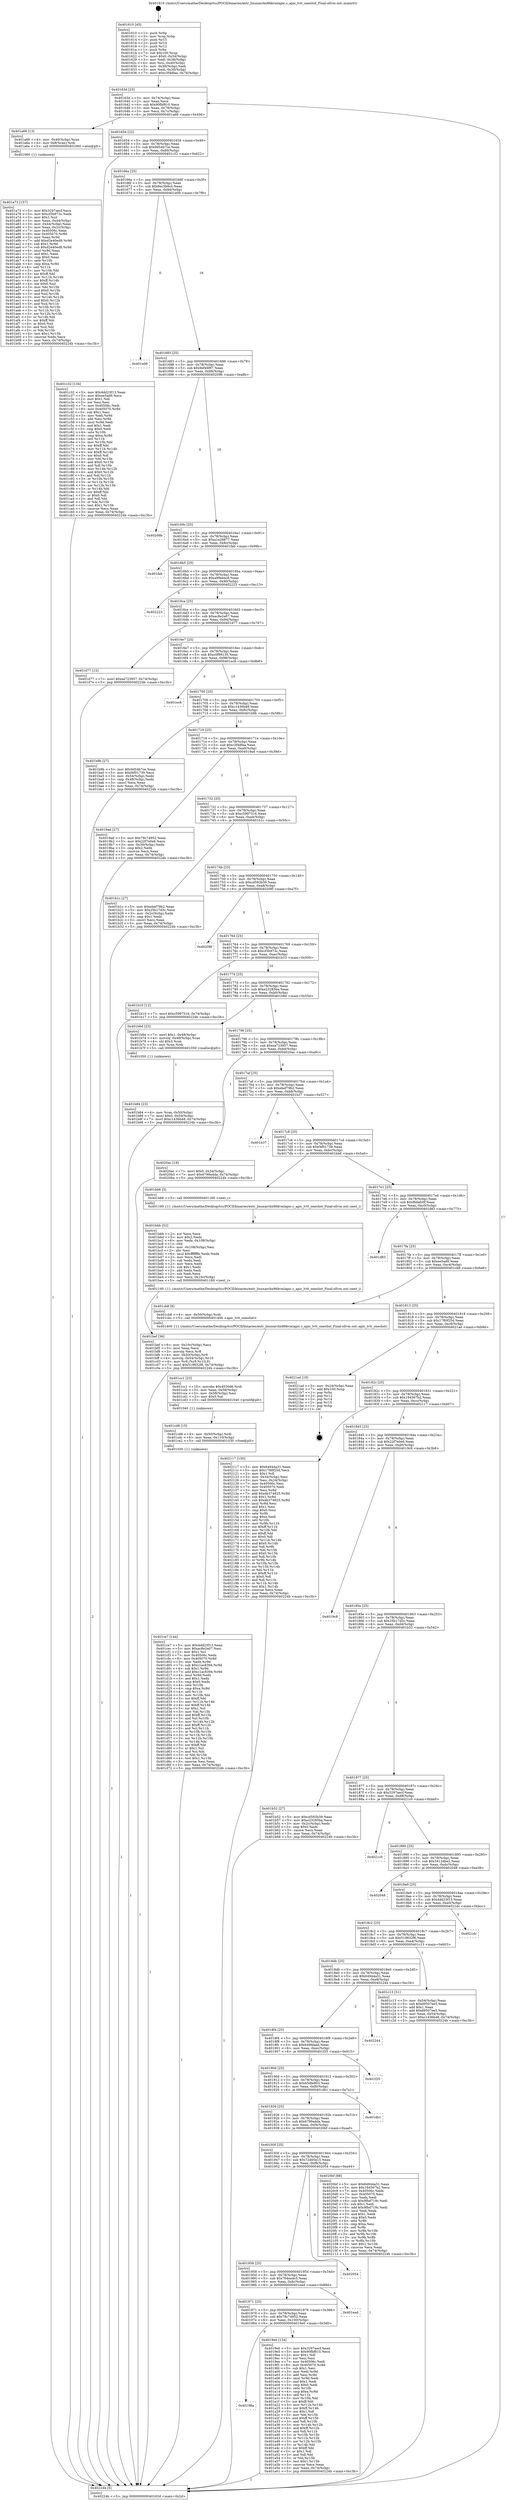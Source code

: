 digraph "0x401610" {
  label = "0x401610 (/mnt/c/Users/mathe/Desktop/tcc/POCII/binaries/extr_linuxarchx86kvmlapic.c_apic_lvtt_oneshot_Final-ollvm.out::main(0))"
  labelloc = "t"
  node[shape=record]

  Entry [label="",width=0.3,height=0.3,shape=circle,fillcolor=black,style=filled]
  "0x40163d" [label="{
     0x40163d [23]\l
     | [instrs]\l
     &nbsp;&nbsp;0x40163d \<+3\>: mov -0x74(%rbp),%eax\l
     &nbsp;&nbsp;0x401640 \<+2\>: mov %eax,%ecx\l
     &nbsp;&nbsp;0x401642 \<+6\>: sub $0x90fbf810,%ecx\l
     &nbsp;&nbsp;0x401648 \<+3\>: mov %eax,-0x78(%rbp)\l
     &nbsp;&nbsp;0x40164b \<+3\>: mov %ecx,-0x7c(%rbp)\l
     &nbsp;&nbsp;0x40164e \<+6\>: je 0000000000401a66 \<main+0x456\>\l
  }"]
  "0x401a66" [label="{
     0x401a66 [13]\l
     | [instrs]\l
     &nbsp;&nbsp;0x401a66 \<+4\>: mov -0x40(%rbp),%rax\l
     &nbsp;&nbsp;0x401a6a \<+4\>: mov 0x8(%rax),%rdi\l
     &nbsp;&nbsp;0x401a6e \<+5\>: call 0000000000401060 \<atoi@plt\>\l
     | [calls]\l
     &nbsp;&nbsp;0x401060 \{1\} (unknown)\l
  }"]
  "0x401654" [label="{
     0x401654 [22]\l
     | [instrs]\l
     &nbsp;&nbsp;0x401654 \<+5\>: jmp 0000000000401659 \<main+0x49\>\l
     &nbsp;&nbsp;0x401659 \<+3\>: mov -0x78(%rbp),%eax\l
     &nbsp;&nbsp;0x40165c \<+5\>: sub $0x9d54b7ce,%eax\l
     &nbsp;&nbsp;0x401661 \<+3\>: mov %eax,-0x80(%rbp)\l
     &nbsp;&nbsp;0x401664 \<+6\>: je 0000000000401c32 \<main+0x622\>\l
  }"]
  Exit [label="",width=0.3,height=0.3,shape=circle,fillcolor=black,style=filled,peripheries=2]
  "0x401c32" [label="{
     0x401c32 [134]\l
     | [instrs]\l
     &nbsp;&nbsp;0x401c32 \<+5\>: mov $0x4dd23f13,%eax\l
     &nbsp;&nbsp;0x401c37 \<+5\>: mov $0xee5ad9,%ecx\l
     &nbsp;&nbsp;0x401c3c \<+2\>: mov $0x1,%dl\l
     &nbsp;&nbsp;0x401c3e \<+2\>: xor %esi,%esi\l
     &nbsp;&nbsp;0x401c40 \<+7\>: mov 0x40506c,%edi\l
     &nbsp;&nbsp;0x401c47 \<+8\>: mov 0x405070,%r8d\l
     &nbsp;&nbsp;0x401c4f \<+3\>: sub $0x1,%esi\l
     &nbsp;&nbsp;0x401c52 \<+3\>: mov %edi,%r9d\l
     &nbsp;&nbsp;0x401c55 \<+3\>: add %esi,%r9d\l
     &nbsp;&nbsp;0x401c58 \<+4\>: imul %r9d,%edi\l
     &nbsp;&nbsp;0x401c5c \<+3\>: and $0x1,%edi\l
     &nbsp;&nbsp;0x401c5f \<+3\>: cmp $0x0,%edi\l
     &nbsp;&nbsp;0x401c62 \<+4\>: sete %r10b\l
     &nbsp;&nbsp;0x401c66 \<+4\>: cmp $0xa,%r8d\l
     &nbsp;&nbsp;0x401c6a \<+4\>: setl %r11b\l
     &nbsp;&nbsp;0x401c6e \<+3\>: mov %r10b,%bl\l
     &nbsp;&nbsp;0x401c71 \<+3\>: xor $0xff,%bl\l
     &nbsp;&nbsp;0x401c74 \<+3\>: mov %r11b,%r14b\l
     &nbsp;&nbsp;0x401c77 \<+4\>: xor $0xff,%r14b\l
     &nbsp;&nbsp;0x401c7b \<+3\>: xor $0x0,%dl\l
     &nbsp;&nbsp;0x401c7e \<+3\>: mov %bl,%r15b\l
     &nbsp;&nbsp;0x401c81 \<+4\>: and $0x0,%r15b\l
     &nbsp;&nbsp;0x401c85 \<+3\>: and %dl,%r10b\l
     &nbsp;&nbsp;0x401c88 \<+3\>: mov %r14b,%r12b\l
     &nbsp;&nbsp;0x401c8b \<+4\>: and $0x0,%r12b\l
     &nbsp;&nbsp;0x401c8f \<+3\>: and %dl,%r11b\l
     &nbsp;&nbsp;0x401c92 \<+3\>: or %r10b,%r15b\l
     &nbsp;&nbsp;0x401c95 \<+3\>: or %r11b,%r12b\l
     &nbsp;&nbsp;0x401c98 \<+3\>: xor %r12b,%r15b\l
     &nbsp;&nbsp;0x401c9b \<+3\>: or %r14b,%bl\l
     &nbsp;&nbsp;0x401c9e \<+3\>: xor $0xff,%bl\l
     &nbsp;&nbsp;0x401ca1 \<+3\>: or $0x0,%dl\l
     &nbsp;&nbsp;0x401ca4 \<+2\>: and %dl,%bl\l
     &nbsp;&nbsp;0x401ca6 \<+3\>: or %bl,%r15b\l
     &nbsp;&nbsp;0x401ca9 \<+4\>: test $0x1,%r15b\l
     &nbsp;&nbsp;0x401cad \<+3\>: cmovne %ecx,%eax\l
     &nbsp;&nbsp;0x401cb0 \<+3\>: mov %eax,-0x74(%rbp)\l
     &nbsp;&nbsp;0x401cb3 \<+5\>: jmp 000000000040224b \<main+0xc3b\>\l
  }"]
  "0x40166a" [label="{
     0x40166a [25]\l
     | [instrs]\l
     &nbsp;&nbsp;0x40166a \<+5\>: jmp 000000000040166f \<main+0x5f\>\l
     &nbsp;&nbsp;0x40166f \<+3\>: mov -0x78(%rbp),%eax\l
     &nbsp;&nbsp;0x401672 \<+5\>: sub $0x9ec3b9c4,%eax\l
     &nbsp;&nbsp;0x401677 \<+6\>: mov %eax,-0x84(%rbp)\l
     &nbsp;&nbsp;0x40167d \<+6\>: je 0000000000401e09 \<main+0x7f9\>\l
  }"]
  "0x401ce7" [label="{
     0x401ce7 [144]\l
     | [instrs]\l
     &nbsp;&nbsp;0x401ce7 \<+5\>: mov $0x4dd23f13,%eax\l
     &nbsp;&nbsp;0x401cec \<+5\>: mov $0xac8e2e07,%esi\l
     &nbsp;&nbsp;0x401cf1 \<+2\>: mov $0x1,%cl\l
     &nbsp;&nbsp;0x401cf3 \<+7\>: mov 0x40506c,%edx\l
     &nbsp;&nbsp;0x401cfa \<+8\>: mov 0x405070,%r8d\l
     &nbsp;&nbsp;0x401d02 \<+3\>: mov %edx,%r9d\l
     &nbsp;&nbsp;0x401d05 \<+7\>: sub $0xc1ac8394,%r9d\l
     &nbsp;&nbsp;0x401d0c \<+4\>: sub $0x1,%r9d\l
     &nbsp;&nbsp;0x401d10 \<+7\>: add $0xc1ac8394,%r9d\l
     &nbsp;&nbsp;0x401d17 \<+4\>: imul %r9d,%edx\l
     &nbsp;&nbsp;0x401d1b \<+3\>: and $0x1,%edx\l
     &nbsp;&nbsp;0x401d1e \<+3\>: cmp $0x0,%edx\l
     &nbsp;&nbsp;0x401d21 \<+4\>: sete %r10b\l
     &nbsp;&nbsp;0x401d25 \<+4\>: cmp $0xa,%r8d\l
     &nbsp;&nbsp;0x401d29 \<+4\>: setl %r11b\l
     &nbsp;&nbsp;0x401d2d \<+3\>: mov %r10b,%bl\l
     &nbsp;&nbsp;0x401d30 \<+3\>: xor $0xff,%bl\l
     &nbsp;&nbsp;0x401d33 \<+3\>: mov %r11b,%r14b\l
     &nbsp;&nbsp;0x401d36 \<+4\>: xor $0xff,%r14b\l
     &nbsp;&nbsp;0x401d3a \<+3\>: xor $0x1,%cl\l
     &nbsp;&nbsp;0x401d3d \<+3\>: mov %bl,%r15b\l
     &nbsp;&nbsp;0x401d40 \<+4\>: and $0xff,%r15b\l
     &nbsp;&nbsp;0x401d44 \<+3\>: and %cl,%r10b\l
     &nbsp;&nbsp;0x401d47 \<+3\>: mov %r14b,%r12b\l
     &nbsp;&nbsp;0x401d4a \<+4\>: and $0xff,%r12b\l
     &nbsp;&nbsp;0x401d4e \<+3\>: and %cl,%r11b\l
     &nbsp;&nbsp;0x401d51 \<+3\>: or %r10b,%r15b\l
     &nbsp;&nbsp;0x401d54 \<+3\>: or %r11b,%r12b\l
     &nbsp;&nbsp;0x401d57 \<+3\>: xor %r12b,%r15b\l
     &nbsp;&nbsp;0x401d5a \<+3\>: or %r14b,%bl\l
     &nbsp;&nbsp;0x401d5d \<+3\>: xor $0xff,%bl\l
     &nbsp;&nbsp;0x401d60 \<+3\>: or $0x1,%cl\l
     &nbsp;&nbsp;0x401d63 \<+2\>: and %cl,%bl\l
     &nbsp;&nbsp;0x401d65 \<+3\>: or %bl,%r15b\l
     &nbsp;&nbsp;0x401d68 \<+4\>: test $0x1,%r15b\l
     &nbsp;&nbsp;0x401d6c \<+3\>: cmovne %esi,%eax\l
     &nbsp;&nbsp;0x401d6f \<+3\>: mov %eax,-0x74(%rbp)\l
     &nbsp;&nbsp;0x401d72 \<+5\>: jmp 000000000040224b \<main+0xc3b\>\l
  }"]
  "0x401e09" [label="{
     0x401e09\l
  }", style=dashed]
  "0x401683" [label="{
     0x401683 [25]\l
     | [instrs]\l
     &nbsp;&nbsp;0x401683 \<+5\>: jmp 0000000000401688 \<main+0x78\>\l
     &nbsp;&nbsp;0x401688 \<+3\>: mov -0x78(%rbp),%eax\l
     &nbsp;&nbsp;0x40168b \<+5\>: sub $0x9ef46f87,%eax\l
     &nbsp;&nbsp;0x401690 \<+6\>: mov %eax,-0x88(%rbp)\l
     &nbsp;&nbsp;0x401696 \<+6\>: je 000000000040209b \<main+0xa8b\>\l
  }"]
  "0x401cd8" [label="{
     0x401cd8 [15]\l
     | [instrs]\l
     &nbsp;&nbsp;0x401cd8 \<+4\>: mov -0x50(%rbp),%rdi\l
     &nbsp;&nbsp;0x401cdc \<+6\>: mov %eax,-0x110(%rbp)\l
     &nbsp;&nbsp;0x401ce2 \<+5\>: call 0000000000401030 \<free@plt\>\l
     | [calls]\l
     &nbsp;&nbsp;0x401030 \{1\} (unknown)\l
  }"]
  "0x40209b" [label="{
     0x40209b\l
  }", style=dashed]
  "0x40169c" [label="{
     0x40169c [25]\l
     | [instrs]\l
     &nbsp;&nbsp;0x40169c \<+5\>: jmp 00000000004016a1 \<main+0x91\>\l
     &nbsp;&nbsp;0x4016a1 \<+3\>: mov -0x78(%rbp),%eax\l
     &nbsp;&nbsp;0x4016a4 \<+5\>: sub $0xa1a28877,%eax\l
     &nbsp;&nbsp;0x4016a9 \<+6\>: mov %eax,-0x8c(%rbp)\l
     &nbsp;&nbsp;0x4016af \<+6\>: je 0000000000401fab \<main+0x99b\>\l
  }"]
  "0x401cc1" [label="{
     0x401cc1 [23]\l
     | [instrs]\l
     &nbsp;&nbsp;0x401cc1 \<+10\>: movabs $0x4030d6,%rdi\l
     &nbsp;&nbsp;0x401ccb \<+3\>: mov %eax,-0x58(%rbp)\l
     &nbsp;&nbsp;0x401cce \<+3\>: mov -0x58(%rbp),%esi\l
     &nbsp;&nbsp;0x401cd1 \<+2\>: mov $0x0,%al\l
     &nbsp;&nbsp;0x401cd3 \<+5\>: call 0000000000401040 \<printf@plt\>\l
     | [calls]\l
     &nbsp;&nbsp;0x401040 \{1\} (unknown)\l
  }"]
  "0x401fab" [label="{
     0x401fab\l
  }", style=dashed]
  "0x4016b5" [label="{
     0x4016b5 [25]\l
     | [instrs]\l
     &nbsp;&nbsp;0x4016b5 \<+5\>: jmp 00000000004016ba \<main+0xaa\>\l
     &nbsp;&nbsp;0x4016ba \<+3\>: mov -0x78(%rbp),%eax\l
     &nbsp;&nbsp;0x4016bd \<+5\>: sub $0xa99ebec8,%eax\l
     &nbsp;&nbsp;0x4016c2 \<+6\>: mov %eax,-0x90(%rbp)\l
     &nbsp;&nbsp;0x4016c8 \<+6\>: je 0000000000402223 \<main+0xc13\>\l
  }"]
  "0x401bef" [label="{
     0x401bef [36]\l
     | [instrs]\l
     &nbsp;&nbsp;0x401bef \<+6\>: mov -0x10c(%rbp),%ecx\l
     &nbsp;&nbsp;0x401bf5 \<+3\>: imul %eax,%ecx\l
     &nbsp;&nbsp;0x401bf8 \<+3\>: movslq %ecx,%r8\l
     &nbsp;&nbsp;0x401bfb \<+4\>: mov -0x50(%rbp),%r9\l
     &nbsp;&nbsp;0x401bff \<+4\>: movslq -0x54(%rbp),%r10\l
     &nbsp;&nbsp;0x401c03 \<+4\>: mov %r8,(%r9,%r10,8)\l
     &nbsp;&nbsp;0x401c07 \<+7\>: movl $0x519832f6,-0x74(%rbp)\l
     &nbsp;&nbsp;0x401c0e \<+5\>: jmp 000000000040224b \<main+0xc3b\>\l
  }"]
  "0x402223" [label="{
     0x402223\l
  }", style=dashed]
  "0x4016ce" [label="{
     0x4016ce [25]\l
     | [instrs]\l
     &nbsp;&nbsp;0x4016ce \<+5\>: jmp 00000000004016d3 \<main+0xc3\>\l
     &nbsp;&nbsp;0x4016d3 \<+3\>: mov -0x78(%rbp),%eax\l
     &nbsp;&nbsp;0x4016d6 \<+5\>: sub $0xac8e2e07,%eax\l
     &nbsp;&nbsp;0x4016db \<+6\>: mov %eax,-0x94(%rbp)\l
     &nbsp;&nbsp;0x4016e1 \<+6\>: je 0000000000401d77 \<main+0x767\>\l
  }"]
  "0x401bbb" [label="{
     0x401bbb [52]\l
     | [instrs]\l
     &nbsp;&nbsp;0x401bbb \<+2\>: xor %ecx,%ecx\l
     &nbsp;&nbsp;0x401bbd \<+5\>: mov $0x2,%edx\l
     &nbsp;&nbsp;0x401bc2 \<+6\>: mov %edx,-0x108(%rbp)\l
     &nbsp;&nbsp;0x401bc8 \<+1\>: cltd\l
     &nbsp;&nbsp;0x401bc9 \<+6\>: mov -0x108(%rbp),%esi\l
     &nbsp;&nbsp;0x401bcf \<+2\>: idiv %esi\l
     &nbsp;&nbsp;0x401bd1 \<+6\>: imul $0xfffffffe,%edx,%edx\l
     &nbsp;&nbsp;0x401bd7 \<+2\>: mov %ecx,%edi\l
     &nbsp;&nbsp;0x401bd9 \<+2\>: sub %edx,%edi\l
     &nbsp;&nbsp;0x401bdb \<+2\>: mov %ecx,%edx\l
     &nbsp;&nbsp;0x401bdd \<+3\>: sub $0x1,%edx\l
     &nbsp;&nbsp;0x401be0 \<+2\>: add %edx,%edi\l
     &nbsp;&nbsp;0x401be2 \<+2\>: sub %edi,%ecx\l
     &nbsp;&nbsp;0x401be4 \<+6\>: mov %ecx,-0x10c(%rbp)\l
     &nbsp;&nbsp;0x401bea \<+5\>: call 0000000000401160 \<next_i\>\l
     | [calls]\l
     &nbsp;&nbsp;0x401160 \{1\} (/mnt/c/Users/mathe/Desktop/tcc/POCII/binaries/extr_linuxarchx86kvmlapic.c_apic_lvtt_oneshot_Final-ollvm.out::next_i)\l
  }"]
  "0x401d77" [label="{
     0x401d77 [12]\l
     | [instrs]\l
     &nbsp;&nbsp;0x401d77 \<+7\>: movl $0xea723957,-0x74(%rbp)\l
     &nbsp;&nbsp;0x401d7e \<+5\>: jmp 000000000040224b \<main+0xc3b\>\l
  }"]
  "0x4016e7" [label="{
     0x4016e7 [25]\l
     | [instrs]\l
     &nbsp;&nbsp;0x4016e7 \<+5\>: jmp 00000000004016ec \<main+0xdc\>\l
     &nbsp;&nbsp;0x4016ec \<+3\>: mov -0x78(%rbp),%eax\l
     &nbsp;&nbsp;0x4016ef \<+5\>: sub $0xc0f99130,%eax\l
     &nbsp;&nbsp;0x4016f4 \<+6\>: mov %eax,-0x98(%rbp)\l
     &nbsp;&nbsp;0x4016fa \<+6\>: je 0000000000401ec8 \<main+0x8b8\>\l
  }"]
  "0x401b84" [label="{
     0x401b84 [23]\l
     | [instrs]\l
     &nbsp;&nbsp;0x401b84 \<+4\>: mov %rax,-0x50(%rbp)\l
     &nbsp;&nbsp;0x401b88 \<+7\>: movl $0x0,-0x54(%rbp)\l
     &nbsp;&nbsp;0x401b8f \<+7\>: movl $0xc1436b48,-0x74(%rbp)\l
     &nbsp;&nbsp;0x401b96 \<+5\>: jmp 000000000040224b \<main+0xc3b\>\l
  }"]
  "0x401ec8" [label="{
     0x401ec8\l
  }", style=dashed]
  "0x401700" [label="{
     0x401700 [25]\l
     | [instrs]\l
     &nbsp;&nbsp;0x401700 \<+5\>: jmp 0000000000401705 \<main+0xf5\>\l
     &nbsp;&nbsp;0x401705 \<+3\>: mov -0x78(%rbp),%eax\l
     &nbsp;&nbsp;0x401708 \<+5\>: sub $0xc1436b48,%eax\l
     &nbsp;&nbsp;0x40170d \<+6\>: mov %eax,-0x9c(%rbp)\l
     &nbsp;&nbsp;0x401713 \<+6\>: je 0000000000401b9b \<main+0x58b\>\l
  }"]
  "0x401a73" [label="{
     0x401a73 [157]\l
     | [instrs]\l
     &nbsp;&nbsp;0x401a73 \<+5\>: mov $0x3297aecf,%ecx\l
     &nbsp;&nbsp;0x401a78 \<+5\>: mov $0xcf3b973c,%edx\l
     &nbsp;&nbsp;0x401a7d \<+3\>: mov $0x1,%sil\l
     &nbsp;&nbsp;0x401a80 \<+3\>: mov %eax,-0x44(%rbp)\l
     &nbsp;&nbsp;0x401a83 \<+3\>: mov -0x44(%rbp),%eax\l
     &nbsp;&nbsp;0x401a86 \<+3\>: mov %eax,-0x2c(%rbp)\l
     &nbsp;&nbsp;0x401a89 \<+7\>: mov 0x40506c,%eax\l
     &nbsp;&nbsp;0x401a90 \<+8\>: mov 0x405070,%r8d\l
     &nbsp;&nbsp;0x401a98 \<+3\>: mov %eax,%r9d\l
     &nbsp;&nbsp;0x401a9b \<+7\>: add $0xd2e40ed8,%r9d\l
     &nbsp;&nbsp;0x401aa2 \<+4\>: sub $0x1,%r9d\l
     &nbsp;&nbsp;0x401aa6 \<+7\>: sub $0xd2e40ed8,%r9d\l
     &nbsp;&nbsp;0x401aad \<+4\>: imul %r9d,%eax\l
     &nbsp;&nbsp;0x401ab1 \<+3\>: and $0x1,%eax\l
     &nbsp;&nbsp;0x401ab4 \<+3\>: cmp $0x0,%eax\l
     &nbsp;&nbsp;0x401ab7 \<+4\>: sete %r10b\l
     &nbsp;&nbsp;0x401abb \<+4\>: cmp $0xa,%r8d\l
     &nbsp;&nbsp;0x401abf \<+4\>: setl %r11b\l
     &nbsp;&nbsp;0x401ac3 \<+3\>: mov %r10b,%bl\l
     &nbsp;&nbsp;0x401ac6 \<+3\>: xor $0xff,%bl\l
     &nbsp;&nbsp;0x401ac9 \<+3\>: mov %r11b,%r14b\l
     &nbsp;&nbsp;0x401acc \<+4\>: xor $0xff,%r14b\l
     &nbsp;&nbsp;0x401ad0 \<+4\>: xor $0x0,%sil\l
     &nbsp;&nbsp;0x401ad4 \<+3\>: mov %bl,%r15b\l
     &nbsp;&nbsp;0x401ad7 \<+4\>: and $0x0,%r15b\l
     &nbsp;&nbsp;0x401adb \<+3\>: and %sil,%r10b\l
     &nbsp;&nbsp;0x401ade \<+3\>: mov %r14b,%r12b\l
     &nbsp;&nbsp;0x401ae1 \<+4\>: and $0x0,%r12b\l
     &nbsp;&nbsp;0x401ae5 \<+3\>: and %sil,%r11b\l
     &nbsp;&nbsp;0x401ae8 \<+3\>: or %r10b,%r15b\l
     &nbsp;&nbsp;0x401aeb \<+3\>: or %r11b,%r12b\l
     &nbsp;&nbsp;0x401aee \<+3\>: xor %r12b,%r15b\l
     &nbsp;&nbsp;0x401af1 \<+3\>: or %r14b,%bl\l
     &nbsp;&nbsp;0x401af4 \<+3\>: xor $0xff,%bl\l
     &nbsp;&nbsp;0x401af7 \<+4\>: or $0x0,%sil\l
     &nbsp;&nbsp;0x401afb \<+3\>: and %sil,%bl\l
     &nbsp;&nbsp;0x401afe \<+3\>: or %bl,%r15b\l
     &nbsp;&nbsp;0x401b01 \<+4\>: test $0x1,%r15b\l
     &nbsp;&nbsp;0x401b05 \<+3\>: cmovne %edx,%ecx\l
     &nbsp;&nbsp;0x401b08 \<+3\>: mov %ecx,-0x74(%rbp)\l
     &nbsp;&nbsp;0x401b0b \<+5\>: jmp 000000000040224b \<main+0xc3b\>\l
  }"]
  "0x401b9b" [label="{
     0x401b9b [27]\l
     | [instrs]\l
     &nbsp;&nbsp;0x401b9b \<+5\>: mov $0x9d54b7ce,%eax\l
     &nbsp;&nbsp;0x401ba0 \<+5\>: mov $0xf4f01739,%ecx\l
     &nbsp;&nbsp;0x401ba5 \<+3\>: mov -0x54(%rbp),%edx\l
     &nbsp;&nbsp;0x401ba8 \<+3\>: cmp -0x48(%rbp),%edx\l
     &nbsp;&nbsp;0x401bab \<+3\>: cmovl %ecx,%eax\l
     &nbsp;&nbsp;0x401bae \<+3\>: mov %eax,-0x74(%rbp)\l
     &nbsp;&nbsp;0x401bb1 \<+5\>: jmp 000000000040224b \<main+0xc3b\>\l
  }"]
  "0x401719" [label="{
     0x401719 [25]\l
     | [instrs]\l
     &nbsp;&nbsp;0x401719 \<+5\>: jmp 000000000040171e \<main+0x10e\>\l
     &nbsp;&nbsp;0x40171e \<+3\>: mov -0x78(%rbp),%eax\l
     &nbsp;&nbsp;0x401721 \<+5\>: sub $0xc3f4dfaa,%eax\l
     &nbsp;&nbsp;0x401726 \<+6\>: mov %eax,-0xa0(%rbp)\l
     &nbsp;&nbsp;0x40172c \<+6\>: je 00000000004019ad \<main+0x39d\>\l
  }"]
  "0x40198a" [label="{
     0x40198a\l
  }", style=dashed]
  "0x4019ad" [label="{
     0x4019ad [27]\l
     | [instrs]\l
     &nbsp;&nbsp;0x4019ad \<+5\>: mov $0x78c74952,%eax\l
     &nbsp;&nbsp;0x4019b2 \<+5\>: mov $0x22f7e0e6,%ecx\l
     &nbsp;&nbsp;0x4019b7 \<+3\>: mov -0x30(%rbp),%edx\l
     &nbsp;&nbsp;0x4019ba \<+3\>: cmp $0x2,%edx\l
     &nbsp;&nbsp;0x4019bd \<+3\>: cmovne %ecx,%eax\l
     &nbsp;&nbsp;0x4019c0 \<+3\>: mov %eax,-0x74(%rbp)\l
     &nbsp;&nbsp;0x4019c3 \<+5\>: jmp 000000000040224b \<main+0xc3b\>\l
  }"]
  "0x401732" [label="{
     0x401732 [25]\l
     | [instrs]\l
     &nbsp;&nbsp;0x401732 \<+5\>: jmp 0000000000401737 \<main+0x127\>\l
     &nbsp;&nbsp;0x401737 \<+3\>: mov -0x78(%rbp),%eax\l
     &nbsp;&nbsp;0x40173a \<+5\>: sub $0xc5997516,%eax\l
     &nbsp;&nbsp;0x40173f \<+6\>: mov %eax,-0xa4(%rbp)\l
     &nbsp;&nbsp;0x401745 \<+6\>: je 0000000000401b1c \<main+0x50c\>\l
  }"]
  "0x40224b" [label="{
     0x40224b [5]\l
     | [instrs]\l
     &nbsp;&nbsp;0x40224b \<+5\>: jmp 000000000040163d \<main+0x2d\>\l
  }"]
  "0x401610" [label="{
     0x401610 [45]\l
     | [instrs]\l
     &nbsp;&nbsp;0x401610 \<+1\>: push %rbp\l
     &nbsp;&nbsp;0x401611 \<+3\>: mov %rsp,%rbp\l
     &nbsp;&nbsp;0x401614 \<+2\>: push %r15\l
     &nbsp;&nbsp;0x401616 \<+2\>: push %r14\l
     &nbsp;&nbsp;0x401618 \<+2\>: push %r12\l
     &nbsp;&nbsp;0x40161a \<+1\>: push %rbx\l
     &nbsp;&nbsp;0x40161b \<+7\>: sub $0x100,%rsp\l
     &nbsp;&nbsp;0x401622 \<+7\>: movl $0x0,-0x34(%rbp)\l
     &nbsp;&nbsp;0x401629 \<+3\>: mov %edi,-0x38(%rbp)\l
     &nbsp;&nbsp;0x40162c \<+4\>: mov %rsi,-0x40(%rbp)\l
     &nbsp;&nbsp;0x401630 \<+3\>: mov -0x38(%rbp),%edi\l
     &nbsp;&nbsp;0x401633 \<+3\>: mov %edi,-0x30(%rbp)\l
     &nbsp;&nbsp;0x401636 \<+7\>: movl $0xc3f4dfaa,-0x74(%rbp)\l
  }"]
  "0x4019e0" [label="{
     0x4019e0 [134]\l
     | [instrs]\l
     &nbsp;&nbsp;0x4019e0 \<+5\>: mov $0x3297aecf,%eax\l
     &nbsp;&nbsp;0x4019e5 \<+5\>: mov $0x90fbf810,%ecx\l
     &nbsp;&nbsp;0x4019ea \<+2\>: mov $0x1,%dl\l
     &nbsp;&nbsp;0x4019ec \<+2\>: xor %esi,%esi\l
     &nbsp;&nbsp;0x4019ee \<+7\>: mov 0x40506c,%edi\l
     &nbsp;&nbsp;0x4019f5 \<+8\>: mov 0x405070,%r8d\l
     &nbsp;&nbsp;0x4019fd \<+3\>: sub $0x1,%esi\l
     &nbsp;&nbsp;0x401a00 \<+3\>: mov %edi,%r9d\l
     &nbsp;&nbsp;0x401a03 \<+3\>: add %esi,%r9d\l
     &nbsp;&nbsp;0x401a06 \<+4\>: imul %r9d,%edi\l
     &nbsp;&nbsp;0x401a0a \<+3\>: and $0x1,%edi\l
     &nbsp;&nbsp;0x401a0d \<+3\>: cmp $0x0,%edi\l
     &nbsp;&nbsp;0x401a10 \<+4\>: sete %r10b\l
     &nbsp;&nbsp;0x401a14 \<+4\>: cmp $0xa,%r8d\l
     &nbsp;&nbsp;0x401a18 \<+4\>: setl %r11b\l
     &nbsp;&nbsp;0x401a1c \<+3\>: mov %r10b,%bl\l
     &nbsp;&nbsp;0x401a1f \<+3\>: xor $0xff,%bl\l
     &nbsp;&nbsp;0x401a22 \<+3\>: mov %r11b,%r14b\l
     &nbsp;&nbsp;0x401a25 \<+4\>: xor $0xff,%r14b\l
     &nbsp;&nbsp;0x401a29 \<+3\>: xor $0x1,%dl\l
     &nbsp;&nbsp;0x401a2c \<+3\>: mov %bl,%r15b\l
     &nbsp;&nbsp;0x401a2f \<+4\>: and $0xff,%r15b\l
     &nbsp;&nbsp;0x401a33 \<+3\>: and %dl,%r10b\l
     &nbsp;&nbsp;0x401a36 \<+3\>: mov %r14b,%r12b\l
     &nbsp;&nbsp;0x401a39 \<+4\>: and $0xff,%r12b\l
     &nbsp;&nbsp;0x401a3d \<+3\>: and %dl,%r11b\l
     &nbsp;&nbsp;0x401a40 \<+3\>: or %r10b,%r15b\l
     &nbsp;&nbsp;0x401a43 \<+3\>: or %r11b,%r12b\l
     &nbsp;&nbsp;0x401a46 \<+3\>: xor %r12b,%r15b\l
     &nbsp;&nbsp;0x401a49 \<+3\>: or %r14b,%bl\l
     &nbsp;&nbsp;0x401a4c \<+3\>: xor $0xff,%bl\l
     &nbsp;&nbsp;0x401a4f \<+3\>: or $0x1,%dl\l
     &nbsp;&nbsp;0x401a52 \<+2\>: and %dl,%bl\l
     &nbsp;&nbsp;0x401a54 \<+3\>: or %bl,%r15b\l
     &nbsp;&nbsp;0x401a57 \<+4\>: test $0x1,%r15b\l
     &nbsp;&nbsp;0x401a5b \<+3\>: cmovne %ecx,%eax\l
     &nbsp;&nbsp;0x401a5e \<+3\>: mov %eax,-0x74(%rbp)\l
     &nbsp;&nbsp;0x401a61 \<+5\>: jmp 000000000040224b \<main+0xc3b\>\l
  }"]
  "0x401b1c" [label="{
     0x401b1c [27]\l
     | [instrs]\l
     &nbsp;&nbsp;0x401b1c \<+5\>: mov $0xebef79b2,%eax\l
     &nbsp;&nbsp;0x401b21 \<+5\>: mov $0x25b17d3c,%ecx\l
     &nbsp;&nbsp;0x401b26 \<+3\>: mov -0x2c(%rbp),%edx\l
     &nbsp;&nbsp;0x401b29 \<+3\>: cmp $0x1,%edx\l
     &nbsp;&nbsp;0x401b2c \<+3\>: cmovl %ecx,%eax\l
     &nbsp;&nbsp;0x401b2f \<+3\>: mov %eax,-0x74(%rbp)\l
     &nbsp;&nbsp;0x401b32 \<+5\>: jmp 000000000040224b \<main+0xc3b\>\l
  }"]
  "0x40174b" [label="{
     0x40174b [25]\l
     | [instrs]\l
     &nbsp;&nbsp;0x40174b \<+5\>: jmp 0000000000401750 \<main+0x140\>\l
     &nbsp;&nbsp;0x401750 \<+3\>: mov -0x78(%rbp),%eax\l
     &nbsp;&nbsp;0x401753 \<+5\>: sub $0xcd593b39,%eax\l
     &nbsp;&nbsp;0x401758 \<+6\>: mov %eax,-0xa8(%rbp)\l
     &nbsp;&nbsp;0x40175e \<+6\>: je 000000000040208f \<main+0xa7f\>\l
  }"]
  "0x401971" [label="{
     0x401971 [25]\l
     | [instrs]\l
     &nbsp;&nbsp;0x401971 \<+5\>: jmp 0000000000401976 \<main+0x366\>\l
     &nbsp;&nbsp;0x401976 \<+3\>: mov -0x78(%rbp),%eax\l
     &nbsp;&nbsp;0x401979 \<+5\>: sub $0x78c74952,%eax\l
     &nbsp;&nbsp;0x40197e \<+6\>: mov %eax,-0x100(%rbp)\l
     &nbsp;&nbsp;0x401984 \<+6\>: je 00000000004019e0 \<main+0x3d0\>\l
  }"]
  "0x40208f" [label="{
     0x40208f\l
  }", style=dashed]
  "0x401764" [label="{
     0x401764 [25]\l
     | [instrs]\l
     &nbsp;&nbsp;0x401764 \<+5\>: jmp 0000000000401769 \<main+0x159\>\l
     &nbsp;&nbsp;0x401769 \<+3\>: mov -0x78(%rbp),%eax\l
     &nbsp;&nbsp;0x40176c \<+5\>: sub $0xcf3b973c,%eax\l
     &nbsp;&nbsp;0x401771 \<+6\>: mov %eax,-0xac(%rbp)\l
     &nbsp;&nbsp;0x401777 \<+6\>: je 0000000000401b10 \<main+0x500\>\l
  }"]
  "0x401ead" [label="{
     0x401ead\l
  }", style=dashed]
  "0x401b10" [label="{
     0x401b10 [12]\l
     | [instrs]\l
     &nbsp;&nbsp;0x401b10 \<+7\>: movl $0xc5997516,-0x74(%rbp)\l
     &nbsp;&nbsp;0x401b17 \<+5\>: jmp 000000000040224b \<main+0xc3b\>\l
  }"]
  "0x40177d" [label="{
     0x40177d [25]\l
     | [instrs]\l
     &nbsp;&nbsp;0x40177d \<+5\>: jmp 0000000000401782 \<main+0x172\>\l
     &nbsp;&nbsp;0x401782 \<+3\>: mov -0x78(%rbp),%eax\l
     &nbsp;&nbsp;0x401785 \<+5\>: sub $0xe23285ba,%eax\l
     &nbsp;&nbsp;0x40178a \<+6\>: mov %eax,-0xb0(%rbp)\l
     &nbsp;&nbsp;0x401790 \<+6\>: je 0000000000401b6d \<main+0x55d\>\l
  }"]
  "0x401958" [label="{
     0x401958 [25]\l
     | [instrs]\l
     &nbsp;&nbsp;0x401958 \<+5\>: jmp 000000000040195d \<main+0x34d\>\l
     &nbsp;&nbsp;0x40195d \<+3\>: mov -0x78(%rbp),%eax\l
     &nbsp;&nbsp;0x401960 \<+5\>: sub $0x764ea4c5,%eax\l
     &nbsp;&nbsp;0x401965 \<+6\>: mov %eax,-0xfc(%rbp)\l
     &nbsp;&nbsp;0x40196b \<+6\>: je 0000000000401ead \<main+0x89d\>\l
  }"]
  "0x401b6d" [label="{
     0x401b6d [23]\l
     | [instrs]\l
     &nbsp;&nbsp;0x401b6d \<+7\>: movl $0x1,-0x48(%rbp)\l
     &nbsp;&nbsp;0x401b74 \<+4\>: movslq -0x48(%rbp),%rax\l
     &nbsp;&nbsp;0x401b78 \<+4\>: shl $0x3,%rax\l
     &nbsp;&nbsp;0x401b7c \<+3\>: mov %rax,%rdi\l
     &nbsp;&nbsp;0x401b7f \<+5\>: call 0000000000401050 \<malloc@plt\>\l
     | [calls]\l
     &nbsp;&nbsp;0x401050 \{1\} (unknown)\l
  }"]
  "0x401796" [label="{
     0x401796 [25]\l
     | [instrs]\l
     &nbsp;&nbsp;0x401796 \<+5\>: jmp 000000000040179b \<main+0x18b\>\l
     &nbsp;&nbsp;0x40179b \<+3\>: mov -0x78(%rbp),%eax\l
     &nbsp;&nbsp;0x40179e \<+5\>: sub $0xea723957,%eax\l
     &nbsp;&nbsp;0x4017a3 \<+6\>: mov %eax,-0xb4(%rbp)\l
     &nbsp;&nbsp;0x4017a9 \<+6\>: je 00000000004020ac \<main+0xa9c\>\l
  }"]
  "0x402054" [label="{
     0x402054\l
  }", style=dashed]
  "0x4020ac" [label="{
     0x4020ac [19]\l
     | [instrs]\l
     &nbsp;&nbsp;0x4020ac \<+7\>: movl $0x0,-0x34(%rbp)\l
     &nbsp;&nbsp;0x4020b3 \<+7\>: movl $0x6799a4da,-0x74(%rbp)\l
     &nbsp;&nbsp;0x4020ba \<+5\>: jmp 000000000040224b \<main+0xc3b\>\l
  }"]
  "0x4017af" [label="{
     0x4017af [25]\l
     | [instrs]\l
     &nbsp;&nbsp;0x4017af \<+5\>: jmp 00000000004017b4 \<main+0x1a4\>\l
     &nbsp;&nbsp;0x4017b4 \<+3\>: mov -0x78(%rbp),%eax\l
     &nbsp;&nbsp;0x4017b7 \<+5\>: sub $0xebef79b2,%eax\l
     &nbsp;&nbsp;0x4017bc \<+6\>: mov %eax,-0xb8(%rbp)\l
     &nbsp;&nbsp;0x4017c2 \<+6\>: je 0000000000401b37 \<main+0x527\>\l
  }"]
  "0x40193f" [label="{
     0x40193f [25]\l
     | [instrs]\l
     &nbsp;&nbsp;0x40193f \<+5\>: jmp 0000000000401944 \<main+0x334\>\l
     &nbsp;&nbsp;0x401944 \<+3\>: mov -0x78(%rbp),%eax\l
     &nbsp;&nbsp;0x401947 \<+5\>: sub $0x72d05e15,%eax\l
     &nbsp;&nbsp;0x40194c \<+6\>: mov %eax,-0xf8(%rbp)\l
     &nbsp;&nbsp;0x401952 \<+6\>: je 0000000000402054 \<main+0xa44\>\l
  }"]
  "0x401b37" [label="{
     0x401b37\l
  }", style=dashed]
  "0x4017c8" [label="{
     0x4017c8 [25]\l
     | [instrs]\l
     &nbsp;&nbsp;0x4017c8 \<+5\>: jmp 00000000004017cd \<main+0x1bd\>\l
     &nbsp;&nbsp;0x4017cd \<+3\>: mov -0x78(%rbp),%eax\l
     &nbsp;&nbsp;0x4017d0 \<+5\>: sub $0xf4f01739,%eax\l
     &nbsp;&nbsp;0x4017d5 \<+6\>: mov %eax,-0xbc(%rbp)\l
     &nbsp;&nbsp;0x4017db \<+6\>: je 0000000000401bb6 \<main+0x5a6\>\l
  }"]
  "0x4020bf" [label="{
     0x4020bf [88]\l
     | [instrs]\l
     &nbsp;&nbsp;0x4020bf \<+5\>: mov $0x64944a31,%eax\l
     &nbsp;&nbsp;0x4020c4 \<+5\>: mov $0x194567b2,%ecx\l
     &nbsp;&nbsp;0x4020c9 \<+7\>: mov 0x40506c,%edx\l
     &nbsp;&nbsp;0x4020d0 \<+7\>: mov 0x405070,%esi\l
     &nbsp;&nbsp;0x4020d7 \<+2\>: mov %edx,%edi\l
     &nbsp;&nbsp;0x4020d9 \<+6\>: sub $0x9fbd719c,%edi\l
     &nbsp;&nbsp;0x4020df \<+3\>: sub $0x1,%edi\l
     &nbsp;&nbsp;0x4020e2 \<+6\>: add $0x9fbd719c,%edi\l
     &nbsp;&nbsp;0x4020e8 \<+3\>: imul %edi,%edx\l
     &nbsp;&nbsp;0x4020eb \<+3\>: and $0x1,%edx\l
     &nbsp;&nbsp;0x4020ee \<+3\>: cmp $0x0,%edx\l
     &nbsp;&nbsp;0x4020f1 \<+4\>: sete %r8b\l
     &nbsp;&nbsp;0x4020f5 \<+3\>: cmp $0xa,%esi\l
     &nbsp;&nbsp;0x4020f8 \<+4\>: setl %r9b\l
     &nbsp;&nbsp;0x4020fc \<+3\>: mov %r8b,%r10b\l
     &nbsp;&nbsp;0x4020ff \<+3\>: and %r9b,%r10b\l
     &nbsp;&nbsp;0x402102 \<+3\>: xor %r9b,%r8b\l
     &nbsp;&nbsp;0x402105 \<+3\>: or %r8b,%r10b\l
     &nbsp;&nbsp;0x402108 \<+4\>: test $0x1,%r10b\l
     &nbsp;&nbsp;0x40210c \<+3\>: cmovne %ecx,%eax\l
     &nbsp;&nbsp;0x40210f \<+3\>: mov %eax,-0x74(%rbp)\l
     &nbsp;&nbsp;0x402112 \<+5\>: jmp 000000000040224b \<main+0xc3b\>\l
  }"]
  "0x401bb6" [label="{
     0x401bb6 [5]\l
     | [instrs]\l
     &nbsp;&nbsp;0x401bb6 \<+5\>: call 0000000000401160 \<next_i\>\l
     | [calls]\l
     &nbsp;&nbsp;0x401160 \{1\} (/mnt/c/Users/mathe/Desktop/tcc/POCII/binaries/extr_linuxarchx86kvmlapic.c_apic_lvtt_oneshot_Final-ollvm.out::next_i)\l
  }"]
  "0x4017e1" [label="{
     0x4017e1 [25]\l
     | [instrs]\l
     &nbsp;&nbsp;0x4017e1 \<+5\>: jmp 00000000004017e6 \<main+0x1d6\>\l
     &nbsp;&nbsp;0x4017e6 \<+3\>: mov -0x78(%rbp),%eax\l
     &nbsp;&nbsp;0x4017e9 \<+5\>: sub $0xf8dafc0f,%eax\l
     &nbsp;&nbsp;0x4017ee \<+6\>: mov %eax,-0xc0(%rbp)\l
     &nbsp;&nbsp;0x4017f4 \<+6\>: je 0000000000401d83 \<main+0x773\>\l
  }"]
  "0x401926" [label="{
     0x401926 [25]\l
     | [instrs]\l
     &nbsp;&nbsp;0x401926 \<+5\>: jmp 000000000040192b \<main+0x31b\>\l
     &nbsp;&nbsp;0x40192b \<+3\>: mov -0x78(%rbp),%eax\l
     &nbsp;&nbsp;0x40192e \<+5\>: sub $0x6799a4da,%eax\l
     &nbsp;&nbsp;0x401933 \<+6\>: mov %eax,-0xf4(%rbp)\l
     &nbsp;&nbsp;0x401939 \<+6\>: je 00000000004020bf \<main+0xaaf\>\l
  }"]
  "0x401d83" [label="{
     0x401d83\l
  }", style=dashed]
  "0x4017fa" [label="{
     0x4017fa [25]\l
     | [instrs]\l
     &nbsp;&nbsp;0x4017fa \<+5\>: jmp 00000000004017ff \<main+0x1ef\>\l
     &nbsp;&nbsp;0x4017ff \<+3\>: mov -0x78(%rbp),%eax\l
     &nbsp;&nbsp;0x401802 \<+5\>: sub $0xee5ad9,%eax\l
     &nbsp;&nbsp;0x401807 \<+6\>: mov %eax,-0xc4(%rbp)\l
     &nbsp;&nbsp;0x40180d \<+6\>: je 0000000000401cb8 \<main+0x6a8\>\l
  }"]
  "0x401db1" [label="{
     0x401db1\l
  }", style=dashed]
  "0x401cb8" [label="{
     0x401cb8 [9]\l
     | [instrs]\l
     &nbsp;&nbsp;0x401cb8 \<+4\>: mov -0x50(%rbp),%rdi\l
     &nbsp;&nbsp;0x401cbc \<+5\>: call 0000000000401400 \<apic_lvtt_oneshot\>\l
     | [calls]\l
     &nbsp;&nbsp;0x401400 \{1\} (/mnt/c/Users/mathe/Desktop/tcc/POCII/binaries/extr_linuxarchx86kvmlapic.c_apic_lvtt_oneshot_Final-ollvm.out::apic_lvtt_oneshot)\l
  }"]
  "0x401813" [label="{
     0x401813 [25]\l
     | [instrs]\l
     &nbsp;&nbsp;0x401813 \<+5\>: jmp 0000000000401818 \<main+0x208\>\l
     &nbsp;&nbsp;0x401818 \<+3\>: mov -0x78(%rbp),%eax\l
     &nbsp;&nbsp;0x40181b \<+5\>: sub $0x1780f25d,%eax\l
     &nbsp;&nbsp;0x401820 \<+6\>: mov %eax,-0xc8(%rbp)\l
     &nbsp;&nbsp;0x401826 \<+6\>: je 00000000004021ad \<main+0xb9d\>\l
  }"]
  "0x40190d" [label="{
     0x40190d [25]\l
     | [instrs]\l
     &nbsp;&nbsp;0x40190d \<+5\>: jmp 0000000000401912 \<main+0x302\>\l
     &nbsp;&nbsp;0x401912 \<+3\>: mov -0x78(%rbp),%eax\l
     &nbsp;&nbsp;0x401915 \<+5\>: sub $0x65dfe803,%eax\l
     &nbsp;&nbsp;0x40191a \<+6\>: mov %eax,-0xf0(%rbp)\l
     &nbsp;&nbsp;0x401920 \<+6\>: je 0000000000401db1 \<main+0x7a1\>\l
  }"]
  "0x4021ad" [label="{
     0x4021ad [19]\l
     | [instrs]\l
     &nbsp;&nbsp;0x4021ad \<+3\>: mov -0x24(%rbp),%eax\l
     &nbsp;&nbsp;0x4021b0 \<+7\>: add $0x100,%rsp\l
     &nbsp;&nbsp;0x4021b7 \<+1\>: pop %rbx\l
     &nbsp;&nbsp;0x4021b8 \<+2\>: pop %r12\l
     &nbsp;&nbsp;0x4021ba \<+2\>: pop %r14\l
     &nbsp;&nbsp;0x4021bc \<+2\>: pop %r15\l
     &nbsp;&nbsp;0x4021be \<+1\>: pop %rbp\l
     &nbsp;&nbsp;0x4021bf \<+1\>: ret\l
  }"]
  "0x40182c" [label="{
     0x40182c [25]\l
     | [instrs]\l
     &nbsp;&nbsp;0x40182c \<+5\>: jmp 0000000000401831 \<main+0x221\>\l
     &nbsp;&nbsp;0x401831 \<+3\>: mov -0x78(%rbp),%eax\l
     &nbsp;&nbsp;0x401834 \<+5\>: sub $0x194567b2,%eax\l
     &nbsp;&nbsp;0x401839 \<+6\>: mov %eax,-0xcc(%rbp)\l
     &nbsp;&nbsp;0x40183f \<+6\>: je 0000000000402117 \<main+0xb07\>\l
  }"]
  "0x401f25" [label="{
     0x401f25\l
  }", style=dashed]
  "0x402117" [label="{
     0x402117 [150]\l
     | [instrs]\l
     &nbsp;&nbsp;0x402117 \<+5\>: mov $0x64944a31,%eax\l
     &nbsp;&nbsp;0x40211c \<+5\>: mov $0x1780f25d,%ecx\l
     &nbsp;&nbsp;0x402121 \<+2\>: mov $0x1,%dl\l
     &nbsp;&nbsp;0x402123 \<+3\>: mov -0x34(%rbp),%esi\l
     &nbsp;&nbsp;0x402126 \<+3\>: mov %esi,-0x24(%rbp)\l
     &nbsp;&nbsp;0x402129 \<+7\>: mov 0x40506c,%esi\l
     &nbsp;&nbsp;0x402130 \<+7\>: mov 0x405070,%edi\l
     &nbsp;&nbsp;0x402137 \<+3\>: mov %esi,%r8d\l
     &nbsp;&nbsp;0x40213a \<+7\>: add $0xdb374825,%r8d\l
     &nbsp;&nbsp;0x402141 \<+4\>: sub $0x1,%r8d\l
     &nbsp;&nbsp;0x402145 \<+7\>: sub $0xdb374825,%r8d\l
     &nbsp;&nbsp;0x40214c \<+4\>: imul %r8d,%esi\l
     &nbsp;&nbsp;0x402150 \<+3\>: and $0x1,%esi\l
     &nbsp;&nbsp;0x402153 \<+3\>: cmp $0x0,%esi\l
     &nbsp;&nbsp;0x402156 \<+4\>: sete %r9b\l
     &nbsp;&nbsp;0x40215a \<+3\>: cmp $0xa,%edi\l
     &nbsp;&nbsp;0x40215d \<+4\>: setl %r10b\l
     &nbsp;&nbsp;0x402161 \<+3\>: mov %r9b,%r11b\l
     &nbsp;&nbsp;0x402164 \<+4\>: xor $0xff,%r11b\l
     &nbsp;&nbsp;0x402168 \<+3\>: mov %r10b,%bl\l
     &nbsp;&nbsp;0x40216b \<+3\>: xor $0xff,%bl\l
     &nbsp;&nbsp;0x40216e \<+3\>: xor $0x0,%dl\l
     &nbsp;&nbsp;0x402171 \<+3\>: mov %r11b,%r14b\l
     &nbsp;&nbsp;0x402174 \<+4\>: and $0x0,%r14b\l
     &nbsp;&nbsp;0x402178 \<+3\>: and %dl,%r9b\l
     &nbsp;&nbsp;0x40217b \<+3\>: mov %bl,%r15b\l
     &nbsp;&nbsp;0x40217e \<+4\>: and $0x0,%r15b\l
     &nbsp;&nbsp;0x402182 \<+3\>: and %dl,%r10b\l
     &nbsp;&nbsp;0x402185 \<+3\>: or %r9b,%r14b\l
     &nbsp;&nbsp;0x402188 \<+3\>: or %r10b,%r15b\l
     &nbsp;&nbsp;0x40218b \<+3\>: xor %r15b,%r14b\l
     &nbsp;&nbsp;0x40218e \<+3\>: or %bl,%r11b\l
     &nbsp;&nbsp;0x402191 \<+4\>: xor $0xff,%r11b\l
     &nbsp;&nbsp;0x402195 \<+3\>: or $0x0,%dl\l
     &nbsp;&nbsp;0x402198 \<+3\>: and %dl,%r11b\l
     &nbsp;&nbsp;0x40219b \<+3\>: or %r11b,%r14b\l
     &nbsp;&nbsp;0x40219e \<+4\>: test $0x1,%r14b\l
     &nbsp;&nbsp;0x4021a2 \<+3\>: cmovne %ecx,%eax\l
     &nbsp;&nbsp;0x4021a5 \<+3\>: mov %eax,-0x74(%rbp)\l
     &nbsp;&nbsp;0x4021a8 \<+5\>: jmp 000000000040224b \<main+0xc3b\>\l
  }"]
  "0x401845" [label="{
     0x401845 [25]\l
     | [instrs]\l
     &nbsp;&nbsp;0x401845 \<+5\>: jmp 000000000040184a \<main+0x23a\>\l
     &nbsp;&nbsp;0x40184a \<+3\>: mov -0x78(%rbp),%eax\l
     &nbsp;&nbsp;0x40184d \<+5\>: sub $0x22f7e0e6,%eax\l
     &nbsp;&nbsp;0x401852 \<+6\>: mov %eax,-0xd0(%rbp)\l
     &nbsp;&nbsp;0x401858 \<+6\>: je 00000000004019c8 \<main+0x3b8\>\l
  }"]
  "0x4018f4" [label="{
     0x4018f4 [25]\l
     | [instrs]\l
     &nbsp;&nbsp;0x4018f4 \<+5\>: jmp 00000000004018f9 \<main+0x2e9\>\l
     &nbsp;&nbsp;0x4018f9 \<+3\>: mov -0x78(%rbp),%eax\l
     &nbsp;&nbsp;0x4018fc \<+5\>: sub $0x649fdaad,%eax\l
     &nbsp;&nbsp;0x401901 \<+6\>: mov %eax,-0xec(%rbp)\l
     &nbsp;&nbsp;0x401907 \<+6\>: je 0000000000401f25 \<main+0x915\>\l
  }"]
  "0x4019c8" [label="{
     0x4019c8\l
  }", style=dashed]
  "0x40185e" [label="{
     0x40185e [25]\l
     | [instrs]\l
     &nbsp;&nbsp;0x40185e \<+5\>: jmp 0000000000401863 \<main+0x253\>\l
     &nbsp;&nbsp;0x401863 \<+3\>: mov -0x78(%rbp),%eax\l
     &nbsp;&nbsp;0x401866 \<+5\>: sub $0x25b17d3c,%eax\l
     &nbsp;&nbsp;0x40186b \<+6\>: mov %eax,-0xd4(%rbp)\l
     &nbsp;&nbsp;0x401871 \<+6\>: je 0000000000401b52 \<main+0x542\>\l
  }"]
  "0x402244" [label="{
     0x402244\l
  }", style=dashed]
  "0x401b52" [label="{
     0x401b52 [27]\l
     | [instrs]\l
     &nbsp;&nbsp;0x401b52 \<+5\>: mov $0xcd593b39,%eax\l
     &nbsp;&nbsp;0x401b57 \<+5\>: mov $0xe23285ba,%ecx\l
     &nbsp;&nbsp;0x401b5c \<+3\>: mov -0x2c(%rbp),%edx\l
     &nbsp;&nbsp;0x401b5f \<+3\>: cmp $0x0,%edx\l
     &nbsp;&nbsp;0x401b62 \<+3\>: cmove %ecx,%eax\l
     &nbsp;&nbsp;0x401b65 \<+3\>: mov %eax,-0x74(%rbp)\l
     &nbsp;&nbsp;0x401b68 \<+5\>: jmp 000000000040224b \<main+0xc3b\>\l
  }"]
  "0x401877" [label="{
     0x401877 [25]\l
     | [instrs]\l
     &nbsp;&nbsp;0x401877 \<+5\>: jmp 000000000040187c \<main+0x26c\>\l
     &nbsp;&nbsp;0x40187c \<+3\>: mov -0x78(%rbp),%eax\l
     &nbsp;&nbsp;0x40187f \<+5\>: sub $0x3297aecf,%eax\l
     &nbsp;&nbsp;0x401884 \<+6\>: mov %eax,-0xd8(%rbp)\l
     &nbsp;&nbsp;0x40188a \<+6\>: je 00000000004021c0 \<main+0xbb0\>\l
  }"]
  "0x4018db" [label="{
     0x4018db [25]\l
     | [instrs]\l
     &nbsp;&nbsp;0x4018db \<+5\>: jmp 00000000004018e0 \<main+0x2d0\>\l
     &nbsp;&nbsp;0x4018e0 \<+3\>: mov -0x78(%rbp),%eax\l
     &nbsp;&nbsp;0x4018e3 \<+5\>: sub $0x64944a31,%eax\l
     &nbsp;&nbsp;0x4018e8 \<+6\>: mov %eax,-0xe8(%rbp)\l
     &nbsp;&nbsp;0x4018ee \<+6\>: je 0000000000402244 \<main+0xc34\>\l
  }"]
  "0x4021c0" [label="{
     0x4021c0\l
  }", style=dashed]
  "0x401890" [label="{
     0x401890 [25]\l
     | [instrs]\l
     &nbsp;&nbsp;0x401890 \<+5\>: jmp 0000000000401895 \<main+0x285\>\l
     &nbsp;&nbsp;0x401895 \<+3\>: mov -0x78(%rbp),%eax\l
     &nbsp;&nbsp;0x401898 \<+5\>: sub $0x3412dbe2,%eax\l
     &nbsp;&nbsp;0x40189d \<+6\>: mov %eax,-0xdc(%rbp)\l
     &nbsp;&nbsp;0x4018a3 \<+6\>: je 0000000000402048 \<main+0xa38\>\l
  }"]
  "0x401c13" [label="{
     0x401c13 [31]\l
     | [instrs]\l
     &nbsp;&nbsp;0x401c13 \<+3\>: mov -0x54(%rbp),%eax\l
     &nbsp;&nbsp;0x401c16 \<+5\>: sub $0xd9507ee5,%eax\l
     &nbsp;&nbsp;0x401c1b \<+3\>: add $0x1,%eax\l
     &nbsp;&nbsp;0x401c1e \<+5\>: add $0xd9507ee5,%eax\l
     &nbsp;&nbsp;0x401c23 \<+3\>: mov %eax,-0x54(%rbp)\l
     &nbsp;&nbsp;0x401c26 \<+7\>: movl $0xc1436b48,-0x74(%rbp)\l
     &nbsp;&nbsp;0x401c2d \<+5\>: jmp 000000000040224b \<main+0xc3b\>\l
  }"]
  "0x402048" [label="{
     0x402048\l
  }", style=dashed]
  "0x4018a9" [label="{
     0x4018a9 [25]\l
     | [instrs]\l
     &nbsp;&nbsp;0x4018a9 \<+5\>: jmp 00000000004018ae \<main+0x29e\>\l
     &nbsp;&nbsp;0x4018ae \<+3\>: mov -0x78(%rbp),%eax\l
     &nbsp;&nbsp;0x4018b1 \<+5\>: sub $0x4dd23f13,%eax\l
     &nbsp;&nbsp;0x4018b6 \<+6\>: mov %eax,-0xe0(%rbp)\l
     &nbsp;&nbsp;0x4018bc \<+6\>: je 00000000004021dc \<main+0xbcc\>\l
  }"]
  "0x4018c2" [label="{
     0x4018c2 [25]\l
     | [instrs]\l
     &nbsp;&nbsp;0x4018c2 \<+5\>: jmp 00000000004018c7 \<main+0x2b7\>\l
     &nbsp;&nbsp;0x4018c7 \<+3\>: mov -0x78(%rbp),%eax\l
     &nbsp;&nbsp;0x4018ca \<+5\>: sub $0x519832f6,%eax\l
     &nbsp;&nbsp;0x4018cf \<+6\>: mov %eax,-0xe4(%rbp)\l
     &nbsp;&nbsp;0x4018d5 \<+6\>: je 0000000000401c13 \<main+0x603\>\l
  }"]
  "0x4021dc" [label="{
     0x4021dc\l
  }", style=dashed]
  Entry -> "0x401610" [label=" 1"]
  "0x40163d" -> "0x401a66" [label=" 1"]
  "0x40163d" -> "0x401654" [label=" 17"]
  "0x4021ad" -> Exit [label=" 1"]
  "0x401654" -> "0x401c32" [label=" 1"]
  "0x401654" -> "0x40166a" [label=" 16"]
  "0x402117" -> "0x40224b" [label=" 1"]
  "0x40166a" -> "0x401e09" [label=" 0"]
  "0x40166a" -> "0x401683" [label=" 16"]
  "0x4020bf" -> "0x40224b" [label=" 1"]
  "0x401683" -> "0x40209b" [label=" 0"]
  "0x401683" -> "0x40169c" [label=" 16"]
  "0x4020ac" -> "0x40224b" [label=" 1"]
  "0x40169c" -> "0x401fab" [label=" 0"]
  "0x40169c" -> "0x4016b5" [label=" 16"]
  "0x401d77" -> "0x40224b" [label=" 1"]
  "0x4016b5" -> "0x402223" [label=" 0"]
  "0x4016b5" -> "0x4016ce" [label=" 16"]
  "0x401ce7" -> "0x40224b" [label=" 1"]
  "0x4016ce" -> "0x401d77" [label=" 1"]
  "0x4016ce" -> "0x4016e7" [label=" 15"]
  "0x401cd8" -> "0x401ce7" [label=" 1"]
  "0x4016e7" -> "0x401ec8" [label=" 0"]
  "0x4016e7" -> "0x401700" [label=" 15"]
  "0x401cc1" -> "0x401cd8" [label=" 1"]
  "0x401700" -> "0x401b9b" [label=" 2"]
  "0x401700" -> "0x401719" [label=" 13"]
  "0x401cb8" -> "0x401cc1" [label=" 1"]
  "0x401719" -> "0x4019ad" [label=" 1"]
  "0x401719" -> "0x401732" [label=" 12"]
  "0x4019ad" -> "0x40224b" [label=" 1"]
  "0x401610" -> "0x40163d" [label=" 1"]
  "0x40224b" -> "0x40163d" [label=" 17"]
  "0x401c32" -> "0x40224b" [label=" 1"]
  "0x401732" -> "0x401b1c" [label=" 1"]
  "0x401732" -> "0x40174b" [label=" 11"]
  "0x401c13" -> "0x40224b" [label=" 1"]
  "0x40174b" -> "0x40208f" [label=" 0"]
  "0x40174b" -> "0x401764" [label=" 11"]
  "0x401bbb" -> "0x401bef" [label=" 1"]
  "0x401764" -> "0x401b10" [label=" 1"]
  "0x401764" -> "0x40177d" [label=" 10"]
  "0x401bb6" -> "0x401bbb" [label=" 1"]
  "0x40177d" -> "0x401b6d" [label=" 1"]
  "0x40177d" -> "0x401796" [label=" 9"]
  "0x401b84" -> "0x40224b" [label=" 1"]
  "0x401796" -> "0x4020ac" [label=" 1"]
  "0x401796" -> "0x4017af" [label=" 8"]
  "0x401b6d" -> "0x401b84" [label=" 1"]
  "0x4017af" -> "0x401b37" [label=" 0"]
  "0x4017af" -> "0x4017c8" [label=" 8"]
  "0x401b1c" -> "0x40224b" [label=" 1"]
  "0x4017c8" -> "0x401bb6" [label=" 1"]
  "0x4017c8" -> "0x4017e1" [label=" 7"]
  "0x401b10" -> "0x40224b" [label=" 1"]
  "0x4017e1" -> "0x401d83" [label=" 0"]
  "0x4017e1" -> "0x4017fa" [label=" 7"]
  "0x401a66" -> "0x401a73" [label=" 1"]
  "0x4017fa" -> "0x401cb8" [label=" 1"]
  "0x4017fa" -> "0x401813" [label=" 6"]
  "0x4019e0" -> "0x40224b" [label=" 1"]
  "0x401813" -> "0x4021ad" [label=" 1"]
  "0x401813" -> "0x40182c" [label=" 5"]
  "0x401971" -> "0x4019e0" [label=" 1"]
  "0x40182c" -> "0x402117" [label=" 1"]
  "0x40182c" -> "0x401845" [label=" 4"]
  "0x401bef" -> "0x40224b" [label=" 1"]
  "0x401845" -> "0x4019c8" [label=" 0"]
  "0x401845" -> "0x40185e" [label=" 4"]
  "0x401958" -> "0x401ead" [label=" 0"]
  "0x40185e" -> "0x401b52" [label=" 1"]
  "0x40185e" -> "0x401877" [label=" 3"]
  "0x401b9b" -> "0x40224b" [label=" 2"]
  "0x401877" -> "0x4021c0" [label=" 0"]
  "0x401877" -> "0x401890" [label=" 3"]
  "0x40193f" -> "0x402054" [label=" 0"]
  "0x401890" -> "0x402048" [label=" 0"]
  "0x401890" -> "0x4018a9" [label=" 3"]
  "0x401b52" -> "0x40224b" [label=" 1"]
  "0x4018a9" -> "0x4021dc" [label=" 0"]
  "0x4018a9" -> "0x4018c2" [label=" 3"]
  "0x401926" -> "0x40193f" [label=" 1"]
  "0x4018c2" -> "0x401c13" [label=" 1"]
  "0x4018c2" -> "0x4018db" [label=" 2"]
  "0x40193f" -> "0x401958" [label=" 1"]
  "0x4018db" -> "0x402244" [label=" 0"]
  "0x4018db" -> "0x4018f4" [label=" 2"]
  "0x401958" -> "0x401971" [label=" 1"]
  "0x4018f4" -> "0x401f25" [label=" 0"]
  "0x4018f4" -> "0x40190d" [label=" 2"]
  "0x401971" -> "0x40198a" [label=" 0"]
  "0x40190d" -> "0x401db1" [label=" 0"]
  "0x40190d" -> "0x401926" [label=" 2"]
  "0x401a73" -> "0x40224b" [label=" 1"]
  "0x401926" -> "0x4020bf" [label=" 1"]
}
